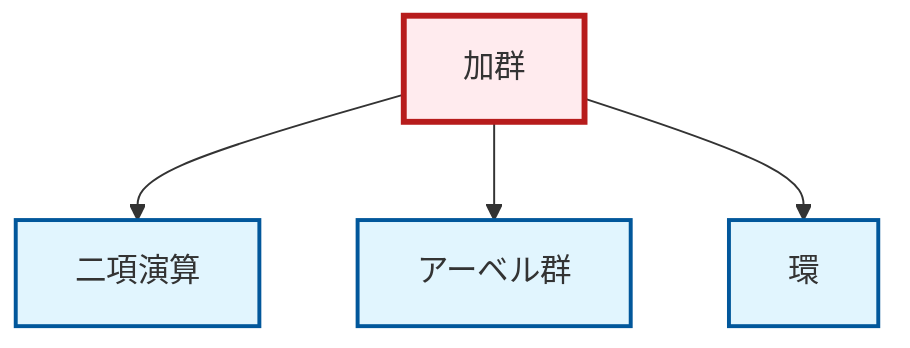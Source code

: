 graph TD
    classDef definition fill:#e1f5fe,stroke:#01579b,stroke-width:2px
    classDef theorem fill:#f3e5f5,stroke:#4a148c,stroke-width:2px
    classDef axiom fill:#fff3e0,stroke:#e65100,stroke-width:2px
    classDef example fill:#e8f5e9,stroke:#1b5e20,stroke-width:2px
    classDef current fill:#ffebee,stroke:#b71c1c,stroke-width:3px
    def-ring["環"]:::definition
    def-abelian-group["アーベル群"]:::definition
    def-binary-operation["二項演算"]:::definition
    def-module["加群"]:::definition
    def-module --> def-binary-operation
    def-module --> def-abelian-group
    def-module --> def-ring
    class def-module current